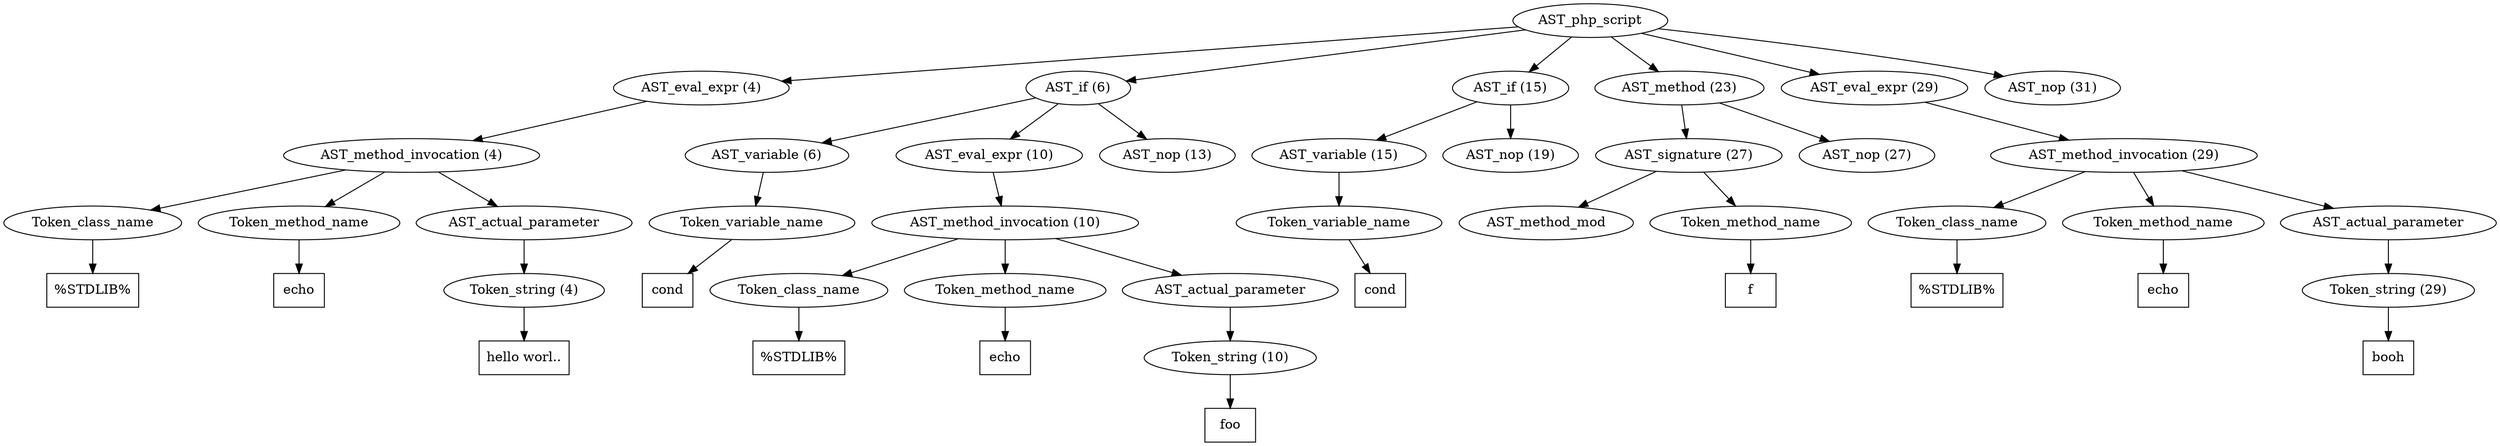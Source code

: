 /*
 * AST in dot format generated by phc -- the PHP compiler
 */

digraph AST {
node_0 [label="AST_php_script"];
node_1 [label="AST_eval_expr (4)"];
node_2 [label="AST_method_invocation (4)"];
node_3 [label="Token_class_name"];
node_4 [label="%STDLIB%", shape=box]
node_3 -> node_4;
node_5 [label="Token_method_name"];
node_6 [label="echo", shape=box]
node_5 -> node_6;
node_7 [label="AST_actual_parameter"];
node_8 [label="Token_string (4)"];
node_9 [label="hello worl..", shape=box]
node_8 -> node_9;
node_7 -> node_8;
node_2 -> node_7;
node_2 -> node_5;
node_2 -> node_3;
node_1 -> node_2;
node_10 [label="AST_if (6)"];
node_11 [label="AST_variable (6)"];
node_12 [label="Token_variable_name"];
node_13 [label="cond", shape=box]
node_12 -> node_13;
node_11 -> node_12;
node_14 [label="AST_eval_expr (10)"];
node_15 [label="AST_method_invocation (10)"];
node_16 [label="Token_class_name"];
node_17 [label="%STDLIB%", shape=box]
node_16 -> node_17;
node_18 [label="Token_method_name"];
node_19 [label="echo", shape=box]
node_18 -> node_19;
node_20 [label="AST_actual_parameter"];
node_21 [label="Token_string (10)"];
node_22 [label="foo", shape=box]
node_21 -> node_22;
node_20 -> node_21;
node_15 -> node_20;
node_15 -> node_18;
node_15 -> node_16;
node_14 -> node_15;
node_23 [label="AST_nop (13)"];
node_10 -> node_23;
node_10 -> node_14;
node_10 -> node_11;
node_24 [label="AST_if (15)"];
node_25 [label="AST_variable (15)"];
node_26 [label="Token_variable_name"];
node_27 [label="cond", shape=box]
node_26 -> node_27;
node_25 -> node_26;
node_28 [label="AST_nop (19)"];
node_24 -> node_28;
node_24 -> node_25;
node_29 [label="AST_method (23)"];
node_30 [label="AST_signature (27)"];
node_31 [label="AST_method_mod"];
node_32 [label="Token_method_name"];
node_33 [label="f", shape=box]
node_32 -> node_33;
node_30 -> node_32;
node_30 -> node_31;
node_34 [label="AST_nop (27)"];
node_29 -> node_34;
node_29 -> node_30;
node_35 [label="AST_eval_expr (29)"];
node_36 [label="AST_method_invocation (29)"];
node_37 [label="Token_class_name"];
node_38 [label="%STDLIB%", shape=box]
node_37 -> node_38;
node_39 [label="Token_method_name"];
node_40 [label="echo", shape=box]
node_39 -> node_40;
node_41 [label="AST_actual_parameter"];
node_42 [label="Token_string (29)"];
node_43 [label="booh", shape=box]
node_42 -> node_43;
node_41 -> node_42;
node_36 -> node_41;
node_36 -> node_39;
node_36 -> node_37;
node_35 -> node_36;
node_44 [label="AST_nop (31)"];
node_0 -> node_44;
node_0 -> node_35;
node_0 -> node_29;
node_0 -> node_24;
node_0 -> node_10;
node_0 -> node_1;
}
